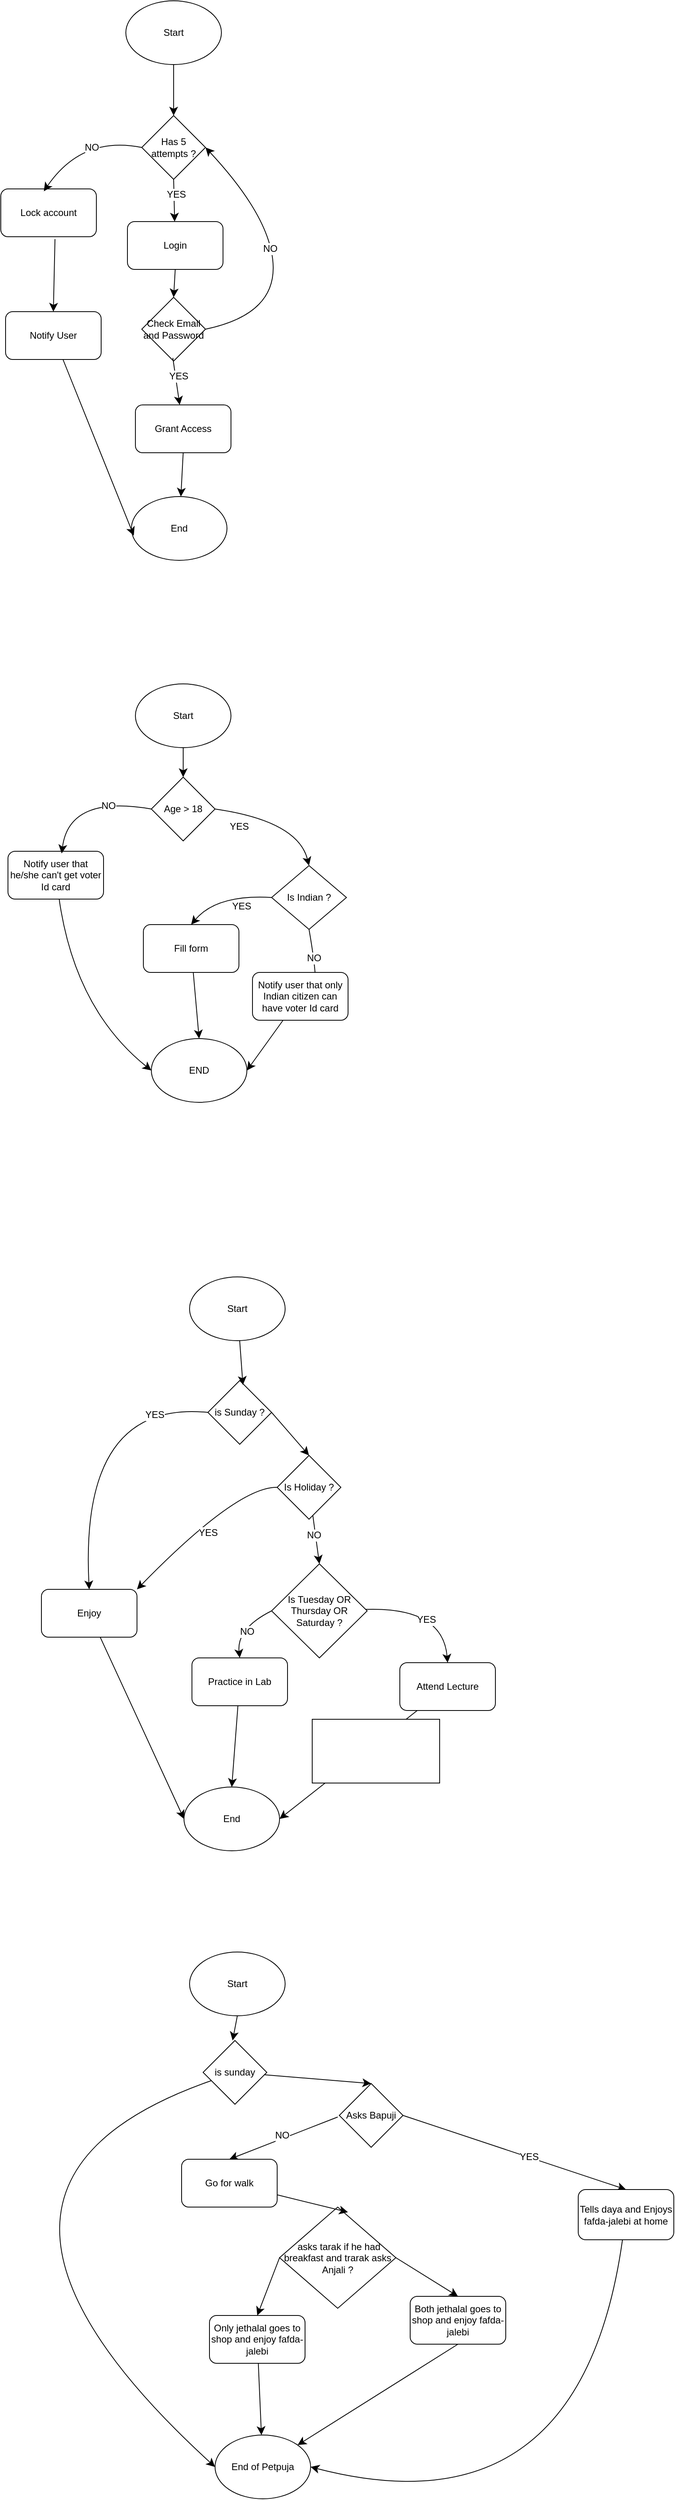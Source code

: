 <mxfile version="24.4.6" type="device">
  <diagram name="Page-1" id="wYa039tnYz6SfRL-902B">
    <mxGraphModel dx="3650" dy="2185" grid="0" gridSize="10" guides="1" tooltips="1" connect="1" arrows="1" fold="1" page="1" pageScale="1" pageWidth="850" pageHeight="1100" math="0" shadow="0">
      <root>
        <mxCell id="0" />
        <mxCell id="1" parent="0" />
        <mxCell id="ppvOsfjx_1ynpteSeJr8-1" value="Start" style="ellipse;whiteSpace=wrap;html=1;" parent="1" vertex="1">
          <mxGeometry x="80" y="-12" width="120" height="80" as="geometry" />
        </mxCell>
        <mxCell id="ppvOsfjx_1ynpteSeJr8-2" value="Has 5 attempts ?" style="rhombus;whiteSpace=wrap;html=1;" parent="1" vertex="1">
          <mxGeometry x="100" y="132" width="80" height="80" as="geometry" />
        </mxCell>
        <mxCell id="ppvOsfjx_1ynpteSeJr8-3" value="" style="endArrow=classic;html=1;rounded=0;fontSize=12;startSize=8;endSize=8;curved=1;exitX=0.5;exitY=1;exitDx=0;exitDy=0;entryX=0.5;entryY=0;entryDx=0;entryDy=0;" parent="1" source="ppvOsfjx_1ynpteSeJr8-1" target="ppvOsfjx_1ynpteSeJr8-2" edge="1">
          <mxGeometry width="50" height="50" relative="1" as="geometry">
            <mxPoint x="175" y="225" as="sourcePoint" />
            <mxPoint x="225" y="175" as="targetPoint" />
          </mxGeometry>
        </mxCell>
        <mxCell id="ppvOsfjx_1ynpteSeJr8-4" value="Lock account" style="rounded=1;whiteSpace=wrap;html=1;" parent="1" vertex="1">
          <mxGeometry x="-77" y="224" width="120" height="60" as="geometry" />
        </mxCell>
        <mxCell id="ppvOsfjx_1ynpteSeJr8-5" value="" style="endArrow=classic;html=1;rounded=0;fontSize=12;startSize=8;endSize=8;curved=1;exitX=0;exitY=0.5;exitDx=0;exitDy=0;entryX=0.45;entryY=0.05;entryDx=0;entryDy=0;entryPerimeter=0;" parent="1" source="ppvOsfjx_1ynpteSeJr8-2" target="ppvOsfjx_1ynpteSeJr8-4" edge="1">
          <mxGeometry width="50" height="50" relative="1" as="geometry">
            <mxPoint x="175" y="225" as="sourcePoint" />
            <mxPoint x="225" y="175" as="targetPoint" />
            <Array as="points">
              <mxPoint x="25" y="157" />
            </Array>
          </mxGeometry>
        </mxCell>
        <mxCell id="ppvOsfjx_1ynpteSeJr8-20" value="NO" style="edgeLabel;html=1;align=center;verticalAlign=middle;resizable=0;points=[];fontSize=12;" parent="ppvOsfjx_1ynpteSeJr8-5" vertex="1" connectable="0">
          <mxGeometry x="-0.234" y="12" relative="1" as="geometry">
            <mxPoint as="offset" />
          </mxGeometry>
        </mxCell>
        <mxCell id="ppvOsfjx_1ynpteSeJr8-6" value="Login" style="rounded=1;whiteSpace=wrap;html=1;" parent="1" vertex="1">
          <mxGeometry x="82" y="265" width="120" height="60" as="geometry" />
        </mxCell>
        <mxCell id="ppvOsfjx_1ynpteSeJr8-7" value="" style="endArrow=classic;html=1;rounded=0;fontSize=12;startSize=8;endSize=8;curved=1;exitX=0.5;exitY=1;exitDx=0;exitDy=0;" parent="1" source="ppvOsfjx_1ynpteSeJr8-2" target="ppvOsfjx_1ynpteSeJr8-6" edge="1">
          <mxGeometry width="50" height="50" relative="1" as="geometry">
            <mxPoint x="175" y="325" as="sourcePoint" />
            <mxPoint x="225" y="275" as="targetPoint" />
          </mxGeometry>
        </mxCell>
        <mxCell id="ppvOsfjx_1ynpteSeJr8-21" value="YES" style="edgeLabel;html=1;align=center;verticalAlign=middle;resizable=0;points=[];fontSize=12;" parent="ppvOsfjx_1ynpteSeJr8-7" vertex="1" connectable="0">
          <mxGeometry x="-0.311" y="2" relative="1" as="geometry">
            <mxPoint as="offset" />
          </mxGeometry>
        </mxCell>
        <mxCell id="ppvOsfjx_1ynpteSeJr8-8" value="Check Email and Password" style="rhombus;whiteSpace=wrap;html=1;" parent="1" vertex="1">
          <mxGeometry x="100" y="360" width="80" height="80" as="geometry" />
        </mxCell>
        <mxCell id="ppvOsfjx_1ynpteSeJr8-9" value="" style="endArrow=classic;html=1;rounded=0;fontSize=12;startSize=8;endSize=8;curved=1;exitX=0.5;exitY=1;exitDx=0;exitDy=0;entryX=0.5;entryY=0;entryDx=0;entryDy=0;" parent="1" source="ppvOsfjx_1ynpteSeJr8-6" target="ppvOsfjx_1ynpteSeJr8-8" edge="1">
          <mxGeometry width="50" height="50" relative="1" as="geometry">
            <mxPoint x="175" y="325" as="sourcePoint" />
            <mxPoint x="225" y="275" as="targetPoint" />
          </mxGeometry>
        </mxCell>
        <mxCell id="ppvOsfjx_1ynpteSeJr8-10" value="End" style="ellipse;whiteSpace=wrap;html=1;" parent="1" vertex="1">
          <mxGeometry x="87" y="610" width="120" height="80" as="geometry" />
        </mxCell>
        <mxCell id="ppvOsfjx_1ynpteSeJr8-11" value="Grant Access" style="rounded=1;whiteSpace=wrap;html=1;" parent="1" vertex="1">
          <mxGeometry x="92" y="495" width="120" height="60" as="geometry" />
        </mxCell>
        <mxCell id="ppvOsfjx_1ynpteSeJr8-12" value="" style="endArrow=classic;html=1;rounded=0;fontSize=12;startSize=8;endSize=8;curved=1;" parent="1" target="ppvOsfjx_1ynpteSeJr8-11" edge="1">
          <mxGeometry width="50" height="50" relative="1" as="geometry">
            <mxPoint x="139" y="436" as="sourcePoint" />
            <mxPoint x="189" y="386" as="targetPoint" />
          </mxGeometry>
        </mxCell>
        <mxCell id="ppvOsfjx_1ynpteSeJr8-22" value="YES" style="edgeLabel;html=1;align=center;verticalAlign=middle;resizable=0;points=[];fontSize=12;" parent="ppvOsfjx_1ynpteSeJr8-12" vertex="1" connectable="0">
          <mxGeometry x="-0.207" y="3" relative="1" as="geometry">
            <mxPoint as="offset" />
          </mxGeometry>
        </mxCell>
        <mxCell id="ppvOsfjx_1ynpteSeJr8-13" value="" style="endArrow=classic;html=1;rounded=0;fontSize=12;startSize=8;endSize=8;curved=1;exitX=0.5;exitY=1;exitDx=0;exitDy=0;" parent="1" source="ppvOsfjx_1ynpteSeJr8-11" target="ppvOsfjx_1ynpteSeJr8-10" edge="1">
          <mxGeometry width="50" height="50" relative="1" as="geometry">
            <mxPoint x="175" y="625" as="sourcePoint" />
            <mxPoint x="225" y="575" as="targetPoint" />
          </mxGeometry>
        </mxCell>
        <mxCell id="ppvOsfjx_1ynpteSeJr8-14" value="&lt;div&gt;Notify User&lt;/div&gt;" style="rounded=1;whiteSpace=wrap;html=1;" parent="1" vertex="1">
          <mxGeometry x="-71" y="378" width="120" height="60" as="geometry" />
        </mxCell>
        <mxCell id="ppvOsfjx_1ynpteSeJr8-15" value="" style="endArrow=classic;html=1;rounded=0;fontSize=12;startSize=8;endSize=8;curved=1;exitX=1;exitY=0.5;exitDx=0;exitDy=0;entryX=1;entryY=0.5;entryDx=0;entryDy=0;" parent="1" source="ppvOsfjx_1ynpteSeJr8-8" target="ppvOsfjx_1ynpteSeJr8-2" edge="1">
          <mxGeometry width="50" height="50" relative="1" as="geometry">
            <mxPoint x="175" y="425" as="sourcePoint" />
            <mxPoint x="225" y="375" as="targetPoint" />
            <Array as="points">
              <mxPoint x="266" y="382" />
              <mxPoint x="264" y="262" />
            </Array>
          </mxGeometry>
        </mxCell>
        <mxCell id="ppvOsfjx_1ynpteSeJr8-23" value="NO" style="edgeLabel;html=1;align=center;verticalAlign=middle;resizable=0;points=[];fontSize=12;" parent="ppvOsfjx_1ynpteSeJr8-15" vertex="1" connectable="0">
          <mxGeometry x="0.033" y="4" relative="1" as="geometry">
            <mxPoint as="offset" />
          </mxGeometry>
        </mxCell>
        <mxCell id="ppvOsfjx_1ynpteSeJr8-16" value="" style="endArrow=classic;html=1;rounded=0;fontSize=12;startSize=8;endSize=8;curved=1;exitX=0.567;exitY=1.05;exitDx=0;exitDy=0;exitPerimeter=0;entryX=0.5;entryY=0;entryDx=0;entryDy=0;" parent="1" source="ppvOsfjx_1ynpteSeJr8-4" target="ppvOsfjx_1ynpteSeJr8-14" edge="1">
          <mxGeometry width="50" height="50" relative="1" as="geometry">
            <mxPoint x="-89" y="371" as="sourcePoint" />
            <mxPoint x="-39" y="321" as="targetPoint" />
          </mxGeometry>
        </mxCell>
        <mxCell id="ppvOsfjx_1ynpteSeJr8-18" style="edgeStyle=none;curved=1;rounded=0;orthogonalLoop=1;jettySize=auto;html=1;entryX=0.025;entryY=0.613;entryDx=0;entryDy=0;entryPerimeter=0;fontSize=12;startSize=8;endSize=8;" parent="1" source="ppvOsfjx_1ynpteSeJr8-14" target="ppvOsfjx_1ynpteSeJr8-10" edge="1">
          <mxGeometry relative="1" as="geometry" />
        </mxCell>
        <mxCell id="ppvOsfjx_1ynpteSeJr8-39" style="edgeStyle=none;curved=1;rounded=0;orthogonalLoop=1;jettySize=auto;html=1;fontSize=12;startSize=8;endSize=8;" parent="1" source="ppvOsfjx_1ynpteSeJr8-24" target="ppvOsfjx_1ynpteSeJr8-25" edge="1">
          <mxGeometry relative="1" as="geometry" />
        </mxCell>
        <mxCell id="ppvOsfjx_1ynpteSeJr8-24" value="Start" style="ellipse;whiteSpace=wrap;html=1;" parent="1" vertex="1">
          <mxGeometry x="92" y="845" width="120" height="80" as="geometry" />
        </mxCell>
        <mxCell id="ppvOsfjx_1ynpteSeJr8-29" value="YES" style="edgeStyle=none;curved=1;rounded=0;orthogonalLoop=1;jettySize=auto;html=1;exitX=1;exitY=0.5;exitDx=0;exitDy=0;fontSize=12;startSize=8;endSize=8;entryX=0.5;entryY=0;entryDx=0;entryDy=0;" parent="1" source="ppvOsfjx_1ynpteSeJr8-25" target="ppvOsfjx_1ynpteSeJr8-32" edge="1">
          <mxGeometry x="-0.596" y="-17" relative="1" as="geometry">
            <mxPoint x="351" y="1054" as="targetPoint" />
            <Array as="points">
              <mxPoint x="296" y="1017" />
            </Array>
            <mxPoint as="offset" />
          </mxGeometry>
        </mxCell>
        <mxCell id="ppvOsfjx_1ynpteSeJr8-25" value="Age &amp;gt; 18" style="rhombus;whiteSpace=wrap;html=1;" parent="1" vertex="1">
          <mxGeometry x="112" y="962" width="80" height="80" as="geometry" />
        </mxCell>
        <mxCell id="ppvOsfjx_1ynpteSeJr8-40" style="edgeStyle=none;curved=1;rounded=0;orthogonalLoop=1;jettySize=auto;html=1;entryX=0.5;entryY=0;entryDx=0;entryDy=0;fontSize=12;startSize=8;endSize=8;" parent="1" source="ppvOsfjx_1ynpteSeJr8-26" target="ppvOsfjx_1ynpteSeJr8-35" edge="1">
          <mxGeometry relative="1" as="geometry" />
        </mxCell>
        <mxCell id="ppvOsfjx_1ynpteSeJr8-26" value="Fill form" style="rounded=1;whiteSpace=wrap;html=1;" parent="1" vertex="1">
          <mxGeometry x="102" y="1147" width="120" height="60" as="geometry" />
        </mxCell>
        <mxCell id="ppvOsfjx_1ynpteSeJr8-36" style="edgeStyle=none;curved=1;rounded=0;orthogonalLoop=1;jettySize=auto;html=1;entryX=0;entryY=0.5;entryDx=0;entryDy=0;fontSize=12;startSize=8;endSize=8;" parent="1" source="ppvOsfjx_1ynpteSeJr8-27" target="ppvOsfjx_1ynpteSeJr8-35" edge="1">
          <mxGeometry relative="1" as="geometry">
            <Array as="points">
              <mxPoint x="16" y="1253" />
            </Array>
          </mxGeometry>
        </mxCell>
        <mxCell id="ppvOsfjx_1ynpteSeJr8-27" value="Notify user that he/she can&#39;t get voter Id card" style="rounded=1;whiteSpace=wrap;html=1;" parent="1" vertex="1">
          <mxGeometry x="-68" y="1055" width="120" height="60" as="geometry" />
        </mxCell>
        <mxCell id="ppvOsfjx_1ynpteSeJr8-28" style="edgeStyle=none;curved=1;rounded=0;orthogonalLoop=1;jettySize=auto;html=1;exitX=0;exitY=0.5;exitDx=0;exitDy=0;entryX=0.562;entryY=0.045;entryDx=0;entryDy=0;entryPerimeter=0;fontSize=12;startSize=8;endSize=8;" parent="1" source="ppvOsfjx_1ynpteSeJr8-25" target="ppvOsfjx_1ynpteSeJr8-27" edge="1">
          <mxGeometry relative="1" as="geometry">
            <Array as="points">
              <mxPoint x="9" y="984" />
            </Array>
          </mxGeometry>
        </mxCell>
        <mxCell id="ppvOsfjx_1ynpteSeJr8-31" value="NO" style="edgeLabel;html=1;align=center;verticalAlign=middle;resizable=0;points=[];fontSize=12;" parent="ppvOsfjx_1ynpteSeJr8-28" vertex="1" connectable="0">
          <mxGeometry x="-0.397" y="5" relative="1" as="geometry">
            <mxPoint as="offset" />
          </mxGeometry>
        </mxCell>
        <mxCell id="ppvOsfjx_1ynpteSeJr8-33" style="edgeStyle=none;curved=1;rounded=0;orthogonalLoop=1;jettySize=auto;html=1;entryX=0.5;entryY=0;entryDx=0;entryDy=0;fontSize=12;startSize=8;endSize=8;exitX=0;exitY=0.5;exitDx=0;exitDy=0;" parent="1" source="ppvOsfjx_1ynpteSeJr8-32" target="ppvOsfjx_1ynpteSeJr8-26" edge="1">
          <mxGeometry relative="1" as="geometry">
            <Array as="points">
              <mxPoint x="194" y="1109" />
            </Array>
          </mxGeometry>
        </mxCell>
        <mxCell id="ppvOsfjx_1ynpteSeJr8-34" value="YES" style="edgeLabel;html=1;align=center;verticalAlign=middle;resizable=0;points=[];fontSize=12;" parent="ppvOsfjx_1ynpteSeJr8-33" vertex="1" connectable="0">
          <mxGeometry x="-0.369" y="13" relative="1" as="geometry">
            <mxPoint as="offset" />
          </mxGeometry>
        </mxCell>
        <mxCell id="ppvOsfjx_1ynpteSeJr8-37" style="edgeStyle=none;curved=1;rounded=0;orthogonalLoop=1;jettySize=auto;html=1;entryX=0.5;entryY=0;entryDx=0;entryDy=0;fontSize=12;startSize=8;endSize=8;exitX=0.5;exitY=1;exitDx=0;exitDy=0;" parent="1" source="ppvOsfjx_1ynpteSeJr8-32" target="ppvOsfjx_1ynpteSeJr8-41" edge="1">
          <mxGeometry relative="1" as="geometry">
            <Array as="points">
              <mxPoint x="329" y="1262" />
            </Array>
          </mxGeometry>
        </mxCell>
        <mxCell id="ppvOsfjx_1ynpteSeJr8-38" value="NO" style="edgeLabel;html=1;align=center;verticalAlign=middle;resizable=0;points=[];fontSize=12;" parent="ppvOsfjx_1ynpteSeJr8-37" vertex="1" connectable="0">
          <mxGeometry x="0.112" y="-24" relative="1" as="geometry">
            <mxPoint x="13" y="-63" as="offset" />
          </mxGeometry>
        </mxCell>
        <mxCell id="ppvOsfjx_1ynpteSeJr8-32" value="Is Indian ?" style="rhombus;whiteSpace=wrap;html=1;" parent="1" vertex="1">
          <mxGeometry x="263" y="1073" width="94" height="80" as="geometry" />
        </mxCell>
        <mxCell id="ppvOsfjx_1ynpteSeJr8-35" value="END" style="ellipse;whiteSpace=wrap;html=1;" parent="1" vertex="1">
          <mxGeometry x="112" y="1290" width="120" height="80" as="geometry" />
        </mxCell>
        <mxCell id="ppvOsfjx_1ynpteSeJr8-42" style="edgeStyle=none;curved=1;rounded=0;orthogonalLoop=1;jettySize=auto;html=1;entryX=1;entryY=0.5;entryDx=0;entryDy=0;fontSize=12;startSize=8;endSize=8;" parent="1" source="ppvOsfjx_1ynpteSeJr8-41" target="ppvOsfjx_1ynpteSeJr8-35" edge="1">
          <mxGeometry relative="1" as="geometry" />
        </mxCell>
        <mxCell id="ppvOsfjx_1ynpteSeJr8-41" value="Notify user that only Indian citizen can have voter Id card" style="rounded=1;whiteSpace=wrap;html=1;" parent="1" vertex="1">
          <mxGeometry x="239" y="1207" width="120" height="60" as="geometry" />
        </mxCell>
        <mxCell id="ppvOsfjx_1ynpteSeJr8-43" value="Start" style="ellipse;whiteSpace=wrap;html=1;" parent="1" vertex="1">
          <mxGeometry x="160" y="1589" width="120" height="80" as="geometry" />
        </mxCell>
        <mxCell id="ppvOsfjx_1ynpteSeJr8-47" value="YES" style="edgeStyle=none;curved=1;rounded=0;orthogonalLoop=1;jettySize=auto;html=1;exitX=0;exitY=0.5;exitDx=0;exitDy=0;entryX=0.5;entryY=0;entryDx=0;entryDy=0;fontSize=12;startSize=8;endSize=8;" parent="1" source="ppvOsfjx_1ynpteSeJr8-44" target="ppvOsfjx_1ynpteSeJr8-46" edge="1">
          <mxGeometry x="-0.669" y="10" relative="1" as="geometry">
            <Array as="points">
              <mxPoint x="22" y="1743" />
            </Array>
            <mxPoint as="offset" />
          </mxGeometry>
        </mxCell>
        <mxCell id="ppvOsfjx_1ynpteSeJr8-49" style="edgeStyle=none;curved=1;rounded=0;orthogonalLoop=1;jettySize=auto;html=1;exitX=1;exitY=0.5;exitDx=0;exitDy=0;entryX=0.5;entryY=0;entryDx=0;entryDy=0;fontSize=12;startSize=8;endSize=8;" parent="1" source="ppvOsfjx_1ynpteSeJr8-44" target="ppvOsfjx_1ynpteSeJr8-48" edge="1">
          <mxGeometry relative="1" as="geometry" />
        </mxCell>
        <mxCell id="ppvOsfjx_1ynpteSeJr8-44" value="is Sunday ?" style="rhombus;whiteSpace=wrap;html=1;" parent="1" vertex="1">
          <mxGeometry x="183" y="1719" width="80" height="80" as="geometry" />
        </mxCell>
        <mxCell id="ppvOsfjx_1ynpteSeJr8-45" value="End" style="ellipse;whiteSpace=wrap;html=1;" parent="1" vertex="1">
          <mxGeometry x="153" y="2229" width="120" height="80" as="geometry" />
        </mxCell>
        <mxCell id="ppvOsfjx_1ynpteSeJr8-61" style="edgeStyle=none;curved=1;rounded=0;orthogonalLoop=1;jettySize=auto;html=1;entryX=0;entryY=0.5;entryDx=0;entryDy=0;fontSize=12;startSize=8;endSize=8;" parent="1" source="ppvOsfjx_1ynpteSeJr8-46" target="ppvOsfjx_1ynpteSeJr8-45" edge="1">
          <mxGeometry relative="1" as="geometry" />
        </mxCell>
        <mxCell id="ppvOsfjx_1ynpteSeJr8-46" value="Enjoy" style="rounded=1;whiteSpace=wrap;html=1;" parent="1" vertex="1">
          <mxGeometry x="-26" y="1981" width="120" height="60" as="geometry" />
        </mxCell>
        <mxCell id="ppvOsfjx_1ynpteSeJr8-50" style="edgeStyle=none;curved=1;rounded=0;orthogonalLoop=1;jettySize=auto;html=1;exitX=0;exitY=0.5;exitDx=0;exitDy=0;entryX=1;entryY=0;entryDx=0;entryDy=0;fontSize=12;startSize=8;endSize=8;" parent="1" source="ppvOsfjx_1ynpteSeJr8-48" target="ppvOsfjx_1ynpteSeJr8-46" edge="1">
          <mxGeometry relative="1" as="geometry">
            <Array as="points">
              <mxPoint x="220" y="1852" />
            </Array>
          </mxGeometry>
        </mxCell>
        <mxCell id="ppvOsfjx_1ynpteSeJr8-51" value="YES" style="edgeLabel;html=1;align=center;verticalAlign=middle;resizable=0;points=[];fontSize=12;" parent="ppvOsfjx_1ynpteSeJr8-50" vertex="1" connectable="0">
          <mxGeometry x="0.015" y="14" relative="1" as="geometry">
            <mxPoint as="offset" />
          </mxGeometry>
        </mxCell>
        <mxCell id="ppvOsfjx_1ynpteSeJr8-54" style="edgeStyle=none;curved=1;rounded=0;orthogonalLoop=1;jettySize=auto;html=1;entryX=0.5;entryY=0;entryDx=0;entryDy=0;fontSize=12;startSize=8;endSize=8;" parent="1" source="ppvOsfjx_1ynpteSeJr8-48" target="ppvOsfjx_1ynpteSeJr8-52" edge="1">
          <mxGeometry relative="1" as="geometry" />
        </mxCell>
        <mxCell id="ppvOsfjx_1ynpteSeJr8-55" value="NO" style="edgeLabel;html=1;align=center;verticalAlign=middle;resizable=0;points=[];fontSize=12;" parent="ppvOsfjx_1ynpteSeJr8-54" vertex="1" connectable="0">
          <mxGeometry x="-0.189" y="-1" relative="1" as="geometry">
            <mxPoint x="-1" as="offset" />
          </mxGeometry>
        </mxCell>
        <mxCell id="ppvOsfjx_1ynpteSeJr8-48" value="Is Holiday ?" style="rhombus;whiteSpace=wrap;html=1;" parent="1" vertex="1">
          <mxGeometry x="270" y="1813" width="80" height="80" as="geometry" />
        </mxCell>
        <mxCell id="ppvOsfjx_1ynpteSeJr8-58" style="edgeStyle=none;curved=1;rounded=0;orthogonalLoop=1;jettySize=auto;html=1;exitX=0;exitY=0.5;exitDx=0;exitDy=0;entryX=0.5;entryY=0;entryDx=0;entryDy=0;fontSize=12;startSize=8;endSize=8;" parent="1" source="ppvOsfjx_1ynpteSeJr8-52" target="ppvOsfjx_1ynpteSeJr8-57" edge="1">
          <mxGeometry relative="1" as="geometry">
            <Array as="points">
              <mxPoint x="219" y="2030" />
            </Array>
          </mxGeometry>
        </mxCell>
        <mxCell id="ppvOsfjx_1ynpteSeJr8-59" value="NO" style="edgeLabel;html=1;align=center;verticalAlign=middle;resizable=0;points=[];fontSize=12;" parent="ppvOsfjx_1ynpteSeJr8-58" vertex="1" connectable="0">
          <mxGeometry x="-0.098" y="9" relative="1" as="geometry">
            <mxPoint as="offset" />
          </mxGeometry>
        </mxCell>
        <mxCell id="ppvOsfjx_1ynpteSeJr8-60" value="YES" style="edgeStyle=none;curved=1;rounded=0;orthogonalLoop=1;jettySize=auto;html=1;entryX=0.5;entryY=0;entryDx=0;entryDy=0;fontSize=12;startSize=8;endSize=8;" parent="1" source="ppvOsfjx_1ynpteSeJr8-52" target="ppvOsfjx_1ynpteSeJr8-56" edge="1">
          <mxGeometry x="-0.098" y="-15" relative="1" as="geometry">
            <Array as="points">
              <mxPoint x="478" y="2003" />
            </Array>
            <mxPoint as="offset" />
          </mxGeometry>
        </mxCell>
        <mxCell id="ppvOsfjx_1ynpteSeJr8-52" value="Is Tuesday OR Thursday OR Saturday ?" style="rhombus;whiteSpace=wrap;html=1;" parent="1" vertex="1">
          <mxGeometry x="263" y="1949" width="120" height="118" as="geometry" />
        </mxCell>
        <mxCell id="ppvOsfjx_1ynpteSeJr8-63" style="edgeStyle=none;curved=1;rounded=0;orthogonalLoop=1;jettySize=auto;html=1;entryX=1;entryY=0.5;entryDx=0;entryDy=0;fontSize=12;startSize=8;endSize=8;" parent="1" source="ppvOsfjx_1ynpteSeJr8-56" target="ppvOsfjx_1ynpteSeJr8-45" edge="1">
          <mxGeometry relative="1" as="geometry" />
        </mxCell>
        <mxCell id="ppvOsfjx_1ynpteSeJr8-56" value="Attend Lecture" style="rounded=1;whiteSpace=wrap;html=1;" parent="1" vertex="1">
          <mxGeometry x="424" y="2073" width="120" height="60" as="geometry" />
        </mxCell>
        <mxCell id="ppvOsfjx_1ynpteSeJr8-62" style="edgeStyle=none;curved=1;rounded=0;orthogonalLoop=1;jettySize=auto;html=1;entryX=0.5;entryY=0;entryDx=0;entryDy=0;fontSize=12;startSize=8;endSize=8;" parent="1" source="ppvOsfjx_1ynpteSeJr8-57" target="ppvOsfjx_1ynpteSeJr8-45" edge="1">
          <mxGeometry relative="1" as="geometry" />
        </mxCell>
        <mxCell id="ppvOsfjx_1ynpteSeJr8-57" value="Practice in Lab" style="rounded=1;whiteSpace=wrap;html=1;" parent="1" vertex="1">
          <mxGeometry x="163" y="2067" width="120" height="60" as="geometry" />
        </mxCell>
        <mxCell id="ppvOsfjx_1ynpteSeJr8-64" style="edgeStyle=none;curved=1;rounded=0;orthogonalLoop=1;jettySize=auto;html=1;entryX=0.55;entryY=0.069;entryDx=0;entryDy=0;entryPerimeter=0;fontSize=12;startSize=8;endSize=8;" parent="1" source="ppvOsfjx_1ynpteSeJr8-43" target="ppvOsfjx_1ynpteSeJr8-44" edge="1">
          <mxGeometry relative="1" as="geometry" />
        </mxCell>
        <mxCell id="ppvOsfjx_1ynpteSeJr8-65" value="Start" style="ellipse;whiteSpace=wrap;html=1;" parent="1" vertex="1">
          <mxGeometry x="160" y="2436" width="120" height="80" as="geometry" />
        </mxCell>
        <mxCell id="ppvOsfjx_1ynpteSeJr8-70" style="edgeStyle=none;curved=1;rounded=0;orthogonalLoop=1;jettySize=auto;html=1;entryX=0;entryY=0.5;entryDx=0;entryDy=0;fontSize=12;startSize=8;endSize=8;" parent="1" source="ppvOsfjx_1ynpteSeJr8-66" target="ppvOsfjx_1ynpteSeJr8-69" edge="1">
          <mxGeometry relative="1" as="geometry">
            <Array as="points">
              <mxPoint x="-193" y="2730" />
            </Array>
          </mxGeometry>
        </mxCell>
        <mxCell id="ppvOsfjx_1ynpteSeJr8-75" style="edgeStyle=none;curved=1;rounded=0;orthogonalLoop=1;jettySize=auto;html=1;entryX=0.5;entryY=0;entryDx=0;entryDy=0;fontSize=12;startSize=8;endSize=8;" parent="1" source="ppvOsfjx_1ynpteSeJr8-66" target="ppvOsfjx_1ynpteSeJr8-71" edge="1">
          <mxGeometry relative="1" as="geometry" />
        </mxCell>
        <mxCell id="ppvOsfjx_1ynpteSeJr8-66" value="is sunday" style="rhombus;whiteSpace=wrap;html=1;" parent="1" vertex="1">
          <mxGeometry x="177" y="2547" width="80" height="80" as="geometry" />
        </mxCell>
        <mxCell id="ppvOsfjx_1ynpteSeJr8-69" value="End of Petpuja" style="ellipse;whiteSpace=wrap;html=1;" parent="1" vertex="1">
          <mxGeometry x="192" y="3042" width="120" height="80" as="geometry" />
        </mxCell>
        <mxCell id="ppvOsfjx_1ynpteSeJr8-76" style="edgeStyle=none;curved=1;rounded=0;orthogonalLoop=1;jettySize=auto;html=1;entryX=0.5;entryY=0;entryDx=0;entryDy=0;fontSize=12;startSize=8;endSize=8;" parent="1" target="ppvOsfjx_1ynpteSeJr8-73" edge="1">
          <mxGeometry relative="1" as="geometry">
            <mxPoint x="346" y="2643" as="sourcePoint" />
          </mxGeometry>
        </mxCell>
        <mxCell id="ppvOsfjx_1ynpteSeJr8-77" value="NO" style="edgeLabel;html=1;align=center;verticalAlign=middle;resizable=0;points=[];fontSize=12;" parent="ppvOsfjx_1ynpteSeJr8-76" vertex="1" connectable="0">
          <mxGeometry x="-0.001" y="-4" relative="1" as="geometry">
            <mxPoint x="-1" as="offset" />
          </mxGeometry>
        </mxCell>
        <mxCell id="ppvOsfjx_1ynpteSeJr8-78" style="edgeStyle=none;curved=1;rounded=0;orthogonalLoop=1;jettySize=auto;html=1;exitX=1;exitY=0.5;exitDx=0;exitDy=0;entryX=0.5;entryY=0;entryDx=0;entryDy=0;fontSize=12;startSize=8;endSize=8;" parent="1" source="ppvOsfjx_1ynpteSeJr8-71" target="ppvOsfjx_1ynpteSeJr8-72" edge="1">
          <mxGeometry relative="1" as="geometry" />
        </mxCell>
        <mxCell id="ppvOsfjx_1ynpteSeJr8-79" value="YES" style="edgeLabel;html=1;align=center;verticalAlign=middle;resizable=0;points=[];fontSize=12;" parent="ppvOsfjx_1ynpteSeJr8-78" vertex="1" connectable="0">
          <mxGeometry x="0.126" y="1" relative="1" as="geometry">
            <mxPoint as="offset" />
          </mxGeometry>
        </mxCell>
        <mxCell id="ppvOsfjx_1ynpteSeJr8-71" value="Asks Bapuji" style="rhombus;whiteSpace=wrap;html=1;" parent="1" vertex="1">
          <mxGeometry x="348" y="2601" width="80" height="80" as="geometry" />
        </mxCell>
        <mxCell id="ppvOsfjx_1ynpteSeJr8-80" style="edgeStyle=none;curved=1;rounded=0;orthogonalLoop=1;jettySize=auto;html=1;entryX=1;entryY=0.5;entryDx=0;entryDy=0;fontSize=12;startSize=8;endSize=8;" parent="1" source="ppvOsfjx_1ynpteSeJr8-72" target="ppvOsfjx_1ynpteSeJr8-69" edge="1">
          <mxGeometry relative="1" as="geometry">
            <Array as="points">
              <mxPoint x="651" y="3170" />
            </Array>
          </mxGeometry>
        </mxCell>
        <mxCell id="ppvOsfjx_1ynpteSeJr8-72" value="Tells daya and Enjoys fafda-jalebi at home" style="rounded=1;whiteSpace=wrap;html=1;" parent="1" vertex="1">
          <mxGeometry x="648" y="2734" width="120" height="63" as="geometry" />
        </mxCell>
        <mxCell id="ppvOsfjx_1ynpteSeJr8-73" value="Go for walk" style="rounded=1;whiteSpace=wrap;html=1;" parent="1" vertex="1">
          <mxGeometry x="150" y="2696" width="120" height="60" as="geometry" />
        </mxCell>
        <mxCell id="ppvOsfjx_1ynpteSeJr8-84" style="edgeStyle=none;curved=1;rounded=0;orthogonalLoop=1;jettySize=auto;html=1;exitX=1;exitY=0.5;exitDx=0;exitDy=0;entryX=0.5;entryY=0;entryDx=0;entryDy=0;fontSize=12;startSize=8;endSize=8;" parent="1" source="ppvOsfjx_1ynpteSeJr8-74" target="ppvOsfjx_1ynpteSeJr8-83" edge="1">
          <mxGeometry relative="1" as="geometry" />
        </mxCell>
        <mxCell id="ppvOsfjx_1ynpteSeJr8-85" style="edgeStyle=none;curved=1;rounded=0;orthogonalLoop=1;jettySize=auto;html=1;exitX=0;exitY=0.5;exitDx=0;exitDy=0;entryX=0.5;entryY=0;entryDx=0;entryDy=0;fontSize=12;startSize=8;endSize=8;" parent="1" source="ppvOsfjx_1ynpteSeJr8-74" target="ppvOsfjx_1ynpteSeJr8-82" edge="1">
          <mxGeometry relative="1" as="geometry" />
        </mxCell>
        <mxCell id="ppvOsfjx_1ynpteSeJr8-74" value="&amp;nbsp;asks tarak if he had breakfast and trarak asks Anjali ?" style="rhombus;whiteSpace=wrap;html=1;" parent="1" vertex="1">
          <mxGeometry x="273" y="2756" width="146" height="127" as="geometry" />
        </mxCell>
        <mxCell id="ppvOsfjx_1ynpteSeJr8-81" style="edgeStyle=none;curved=1;rounded=0;orthogonalLoop=1;jettySize=auto;html=1;entryX=0.588;entryY=0.05;entryDx=0;entryDy=0;entryPerimeter=0;fontSize=12;startSize=8;endSize=8;" parent="1" source="ppvOsfjx_1ynpteSeJr8-73" target="ppvOsfjx_1ynpteSeJr8-74" edge="1">
          <mxGeometry relative="1" as="geometry" />
        </mxCell>
        <mxCell id="ppvOsfjx_1ynpteSeJr8-86" style="edgeStyle=none;curved=1;rounded=0;orthogonalLoop=1;jettySize=auto;html=1;fontSize=12;startSize=8;endSize=8;" parent="1" source="ppvOsfjx_1ynpteSeJr8-82" target="ppvOsfjx_1ynpteSeJr8-69" edge="1">
          <mxGeometry relative="1" as="geometry" />
        </mxCell>
        <mxCell id="ppvOsfjx_1ynpteSeJr8-82" value="Only jethalal goes to shop and enjoy fafda-jalebi" style="rounded=1;whiteSpace=wrap;html=1;" parent="1" vertex="1">
          <mxGeometry x="185" y="2892" width="120" height="60" as="geometry" />
        </mxCell>
        <mxCell id="ppvOsfjx_1ynpteSeJr8-87" style="edgeStyle=none;curved=1;rounded=0;orthogonalLoop=1;jettySize=auto;html=1;exitX=0.5;exitY=1;exitDx=0;exitDy=0;fontSize=12;startSize=8;endSize=8;" parent="1" source="ppvOsfjx_1ynpteSeJr8-83" target="ppvOsfjx_1ynpteSeJr8-69" edge="1">
          <mxGeometry relative="1" as="geometry" />
        </mxCell>
        <mxCell id="ppvOsfjx_1ynpteSeJr8-83" value="Both jethalal goes to shop and enjoy fafda-jalebi" style="rounded=1;whiteSpace=wrap;html=1;" parent="1" vertex="1">
          <mxGeometry x="437" y="2868" width="120" height="60" as="geometry" />
        </mxCell>
        <mxCell id="ppvOsfjx_1ynpteSeJr8-88" style="edgeStyle=none;curved=1;rounded=0;orthogonalLoop=1;jettySize=auto;html=1;exitX=0.5;exitY=1;exitDx=0;exitDy=0;entryX=0.463;entryY=0;entryDx=0;entryDy=0;entryPerimeter=0;fontSize=12;startSize=8;endSize=8;" parent="1" source="ppvOsfjx_1ynpteSeJr8-65" target="ppvOsfjx_1ynpteSeJr8-66" edge="1">
          <mxGeometry relative="1" as="geometry" />
        </mxCell>
        <mxCell id="ppvOsfjx_1ynpteSeJr8-89" value="" style="rounded=0;whiteSpace=wrap;html=1;" parent="1" vertex="1">
          <mxGeometry x="314" y="2144" width="160" height="80" as="geometry" />
        </mxCell>
      </root>
    </mxGraphModel>
  </diagram>
</mxfile>
